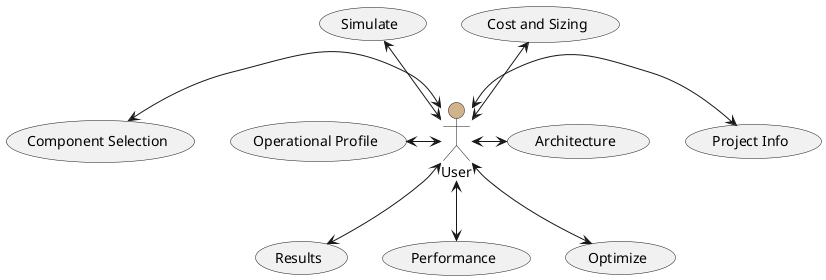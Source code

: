 @startuml
 :User: as user        #tan
user<-right->(Project Info)
user<-right->(Architecture)
user<-left->(Operational Profile)
user<-left->(Component Selection)
user<-up->(Cost and Sizing)
user<-up->(Simulate)
user<-down->(Results)
user<-down->(Performance)
user<-down->(Optimize)
@enduml